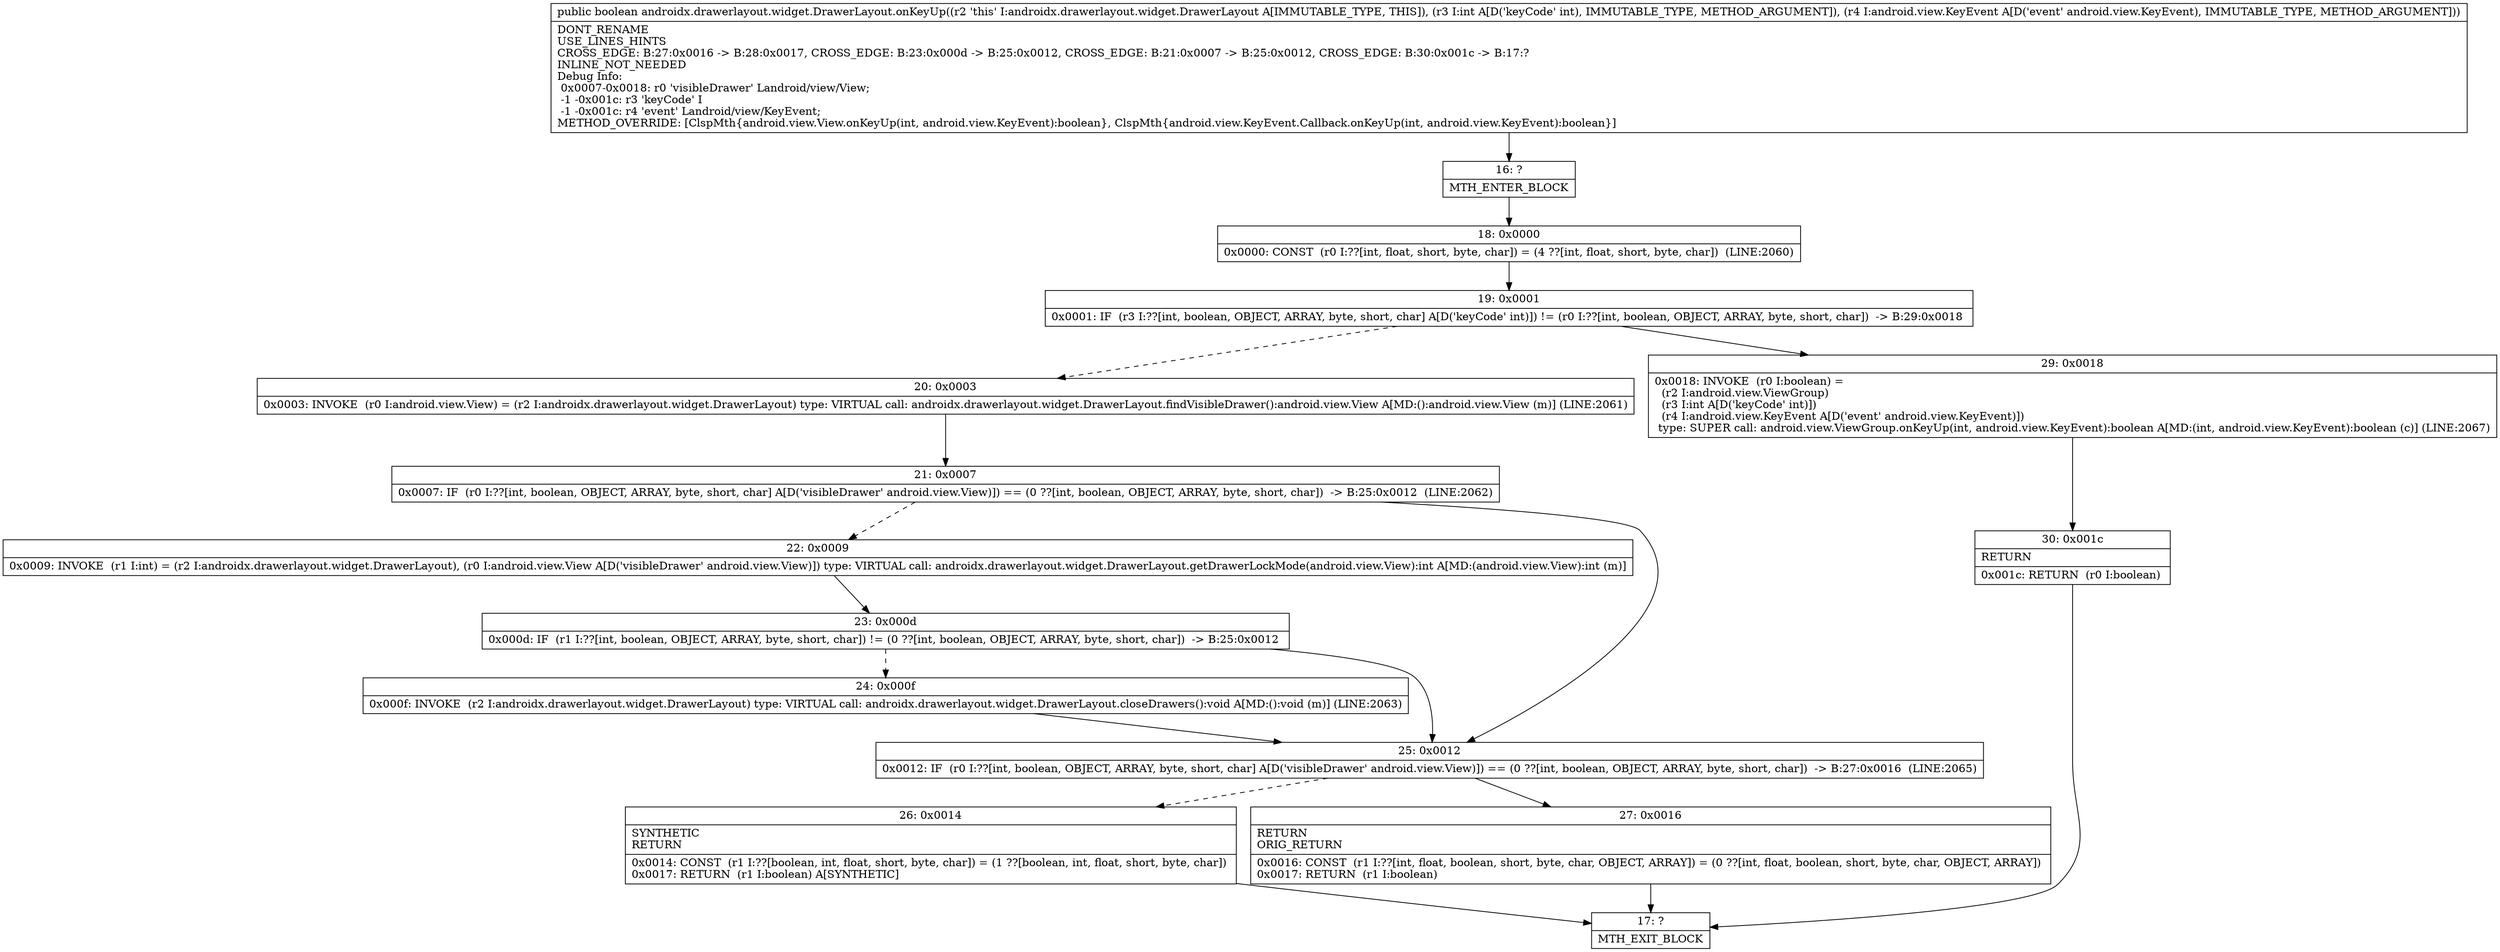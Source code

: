 digraph "CFG forandroidx.drawerlayout.widget.DrawerLayout.onKeyUp(ILandroid\/view\/KeyEvent;)Z" {
Node_16 [shape=record,label="{16\:\ ?|MTH_ENTER_BLOCK\l}"];
Node_18 [shape=record,label="{18\:\ 0x0000|0x0000: CONST  (r0 I:??[int, float, short, byte, char]) = (4 ??[int, float, short, byte, char])  (LINE:2060)\l}"];
Node_19 [shape=record,label="{19\:\ 0x0001|0x0001: IF  (r3 I:??[int, boolean, OBJECT, ARRAY, byte, short, char] A[D('keyCode' int)]) != (r0 I:??[int, boolean, OBJECT, ARRAY, byte, short, char])  \-\> B:29:0x0018 \l}"];
Node_20 [shape=record,label="{20\:\ 0x0003|0x0003: INVOKE  (r0 I:android.view.View) = (r2 I:androidx.drawerlayout.widget.DrawerLayout) type: VIRTUAL call: androidx.drawerlayout.widget.DrawerLayout.findVisibleDrawer():android.view.View A[MD:():android.view.View (m)] (LINE:2061)\l}"];
Node_21 [shape=record,label="{21\:\ 0x0007|0x0007: IF  (r0 I:??[int, boolean, OBJECT, ARRAY, byte, short, char] A[D('visibleDrawer' android.view.View)]) == (0 ??[int, boolean, OBJECT, ARRAY, byte, short, char])  \-\> B:25:0x0012  (LINE:2062)\l}"];
Node_22 [shape=record,label="{22\:\ 0x0009|0x0009: INVOKE  (r1 I:int) = (r2 I:androidx.drawerlayout.widget.DrawerLayout), (r0 I:android.view.View A[D('visibleDrawer' android.view.View)]) type: VIRTUAL call: androidx.drawerlayout.widget.DrawerLayout.getDrawerLockMode(android.view.View):int A[MD:(android.view.View):int (m)]\l}"];
Node_23 [shape=record,label="{23\:\ 0x000d|0x000d: IF  (r1 I:??[int, boolean, OBJECT, ARRAY, byte, short, char]) != (0 ??[int, boolean, OBJECT, ARRAY, byte, short, char])  \-\> B:25:0x0012 \l}"];
Node_24 [shape=record,label="{24\:\ 0x000f|0x000f: INVOKE  (r2 I:androidx.drawerlayout.widget.DrawerLayout) type: VIRTUAL call: androidx.drawerlayout.widget.DrawerLayout.closeDrawers():void A[MD:():void (m)] (LINE:2063)\l}"];
Node_25 [shape=record,label="{25\:\ 0x0012|0x0012: IF  (r0 I:??[int, boolean, OBJECT, ARRAY, byte, short, char] A[D('visibleDrawer' android.view.View)]) == (0 ??[int, boolean, OBJECT, ARRAY, byte, short, char])  \-\> B:27:0x0016  (LINE:2065)\l}"];
Node_26 [shape=record,label="{26\:\ 0x0014|SYNTHETIC\lRETURN\l|0x0014: CONST  (r1 I:??[boolean, int, float, short, byte, char]) = (1 ??[boolean, int, float, short, byte, char]) \l0x0017: RETURN  (r1 I:boolean) A[SYNTHETIC]\l}"];
Node_17 [shape=record,label="{17\:\ ?|MTH_EXIT_BLOCK\l}"];
Node_27 [shape=record,label="{27\:\ 0x0016|RETURN\lORIG_RETURN\l|0x0016: CONST  (r1 I:??[int, float, boolean, short, byte, char, OBJECT, ARRAY]) = (0 ??[int, float, boolean, short, byte, char, OBJECT, ARRAY]) \l0x0017: RETURN  (r1 I:boolean) \l}"];
Node_29 [shape=record,label="{29\:\ 0x0018|0x0018: INVOKE  (r0 I:boolean) = \l  (r2 I:android.view.ViewGroup)\l  (r3 I:int A[D('keyCode' int)])\l  (r4 I:android.view.KeyEvent A[D('event' android.view.KeyEvent)])\l type: SUPER call: android.view.ViewGroup.onKeyUp(int, android.view.KeyEvent):boolean A[MD:(int, android.view.KeyEvent):boolean (c)] (LINE:2067)\l}"];
Node_30 [shape=record,label="{30\:\ 0x001c|RETURN\l|0x001c: RETURN  (r0 I:boolean) \l}"];
MethodNode[shape=record,label="{public boolean androidx.drawerlayout.widget.DrawerLayout.onKeyUp((r2 'this' I:androidx.drawerlayout.widget.DrawerLayout A[IMMUTABLE_TYPE, THIS]), (r3 I:int A[D('keyCode' int), IMMUTABLE_TYPE, METHOD_ARGUMENT]), (r4 I:android.view.KeyEvent A[D('event' android.view.KeyEvent), IMMUTABLE_TYPE, METHOD_ARGUMENT]))  | DONT_RENAME\lUSE_LINES_HINTS\lCROSS_EDGE: B:27:0x0016 \-\> B:28:0x0017, CROSS_EDGE: B:23:0x000d \-\> B:25:0x0012, CROSS_EDGE: B:21:0x0007 \-\> B:25:0x0012, CROSS_EDGE: B:30:0x001c \-\> B:17:?\lINLINE_NOT_NEEDED\lDebug Info:\l  0x0007\-0x0018: r0 'visibleDrawer' Landroid\/view\/View;\l  \-1 \-0x001c: r3 'keyCode' I\l  \-1 \-0x001c: r4 'event' Landroid\/view\/KeyEvent;\lMETHOD_OVERRIDE: [ClspMth\{android.view.View.onKeyUp(int, android.view.KeyEvent):boolean\}, ClspMth\{android.view.KeyEvent.Callback.onKeyUp(int, android.view.KeyEvent):boolean\}]\l}"];
MethodNode -> Node_16;Node_16 -> Node_18;
Node_18 -> Node_19;
Node_19 -> Node_20[style=dashed];
Node_19 -> Node_29;
Node_20 -> Node_21;
Node_21 -> Node_22[style=dashed];
Node_21 -> Node_25;
Node_22 -> Node_23;
Node_23 -> Node_24[style=dashed];
Node_23 -> Node_25;
Node_24 -> Node_25;
Node_25 -> Node_26[style=dashed];
Node_25 -> Node_27;
Node_26 -> Node_17;
Node_27 -> Node_17;
Node_29 -> Node_30;
Node_30 -> Node_17;
}

